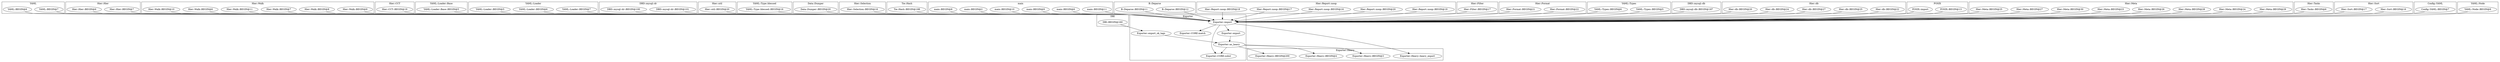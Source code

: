 digraph {
graph [overlap=false]
subgraph cluster_YAML {
	label="YAML";
	"YAML::BEGIN@7";
	"YAML::BEGIN@6";
}
subgraph cluster_Hier_Hier {
	label="Hier::Hier";
	"Hier::Hier::BEGIN@7";
	"Hier::Hier::BEGIN@6";
}
subgraph cluster_Hier_Walk {
	label="Hier::Walk";
	"Hier::Walk::BEGIN@7";
	"Hier::Walk::BEGIN@11";
	"Hier::Walk::BEGIN@6";
	"Hier::Walk::BEGIN@10";
	"Hier::Walk::BEGIN@9";
	"Hier::Walk::BEGIN@8";
}
subgraph cluster_Hier_CCT {
	label="Hier::CCT";
	"Hier::CCT::BEGIN@19";
}
subgraph cluster_YAML_Loader_Base {
	label="YAML::Loader::Base";
	"YAML::Loader::Base::BEGIN@5";
}
subgraph cluster_YAML_Loader {
	label="YAML::Loader";
	"YAML::Loader::BEGIN@5";
	"YAML::Loader::BEGIN@7";
	"YAML::Loader::BEGIN@6";
}
subgraph cluster_DBD_mysql_dr {
	label="DBD::mysql::dr";
	"DBD::mysql::dr::BEGIN@101";
	"DBD::mysql::dr::BEGIN@100";
}
subgraph cluster_DBI {
	label="DBI";
	"DBI::BEGIN@160";
}
subgraph cluster_Hier_util {
	label="Hier::util";
	"Hier::util::BEGIN@20";
}
subgraph cluster_YAML_Type_blessed {
	label="YAML::Type::blessed";
	"YAML::Type::blessed::BEGIN@16";
}
subgraph cluster_Data_Dumper {
	label="Data::Dumper";
	"Data::Dumper::BEGIN@20";
}
subgraph cluster_Hier_Selection {
	label="Hier::Selection";
	"Hier::Selection::BEGIN@16";
}
subgraph cluster_Tie_Hash {
	label="Tie::Hash";
	"Tie::Hash::BEGIN@188";
}
subgraph cluster_main {
	label="main";
	"main::BEGIN@9";
	"main::BEGIN@10";
	"main::BEGIN@2";
	"main::BEGIN@8";
	"main::BEGIN@11";
	"main::BEGIN@6";
}
subgraph cluster_B_Deparse {
	label="B::Deparse";
	"B::Deparse::BEGIN@12";
	"B::Deparse::BEGIN@11";
}
subgraph cluster_Hier_Report_noop {
	label="Hier::Report::noop";
	"Hier::Report::noop::BEGIN@16";
	"Hier::Report::noop::BEGIN@17";
	"Hier::Report::noop::BEGIN@18";
	"Hier::Report::noop::BEGIN@19";
	"Hier::Report::noop::BEGIN@20";
}
subgraph cluster_Hier_Filter {
	label="Hier::Filter";
	"Hier::Filter::BEGIN@17";
}
subgraph cluster_Hier_Format {
	label="Hier::Format";
	"Hier::Format::BEGIN@22";
	"Hier::Format::BEGIN@21";
}
subgraph cluster_YAML_Types {
	label="YAML::Types";
	"YAML::Types::BEGIN@5";
	"YAML::Types::BEGIN@6";
}
subgraph cluster_DBD_mysql_db {
	label="DBD::mysql::db";
	"DBD::mysql::db::BEGIN@187";
}
subgraph cluster_Hier_db {
	label="Hier::db";
	"Hier::db::BEGIN@27";
	"Hier::db::BEGIN@24";
	"Hier::db::BEGIN@20";
	"Hier::db::BEGIN@22";
	"Hier::db::BEGIN@25";
}
subgraph cluster_POSIX {
	label="POSIX";
	"POSIX::BEGIN@13";
	"POSIX::import";
}
subgraph cluster_Hier_Meta {
	label="Hier::Meta";
	"Hier::Meta::BEGIN@28";
	"Hier::Meta::BEGIN@26";
	"Hier::Meta::BEGIN@23";
	"Hier::Meta::BEGIN@30";
	"Hier::Meta::BEGIN@27";
	"Hier::Meta::BEGIN@25";
	"Hier::Meta::BEGIN@29";
	"Hier::Meta::BEGIN@24";
}
subgraph cluster_Hier_Tasks {
	label="Hier::Tasks";
	"Hier::Tasks::BEGIN@6";
}
subgraph cluster_Hier_Sort {
	label="Hier::Sort";
	"Hier::Sort::BEGIN@16";
	"Hier::Sort::BEGIN@17";
}
subgraph cluster_Exporter_Heavy {
	label="Exporter::Heavy";
	"Exporter::Heavy::BEGIN@4";
	"Exporter::Heavy::BEGIN@200";
	"Exporter::Heavy::heavy_export";
	"Exporter::Heavy::BEGIN@3";
}
subgraph cluster_Config_YAML {
	label="Config::YAML";
	"Config::YAML::BEGIN@7";
}
subgraph cluster_Exporter {
	label="Exporter";
	"Exporter::import";
	"Exporter::as_heavy";
	"Exporter::CORE:subst";
	"Exporter::export";
	"Exporter::export_ok_tags";
	"Exporter::CORE:match";
}
subgraph cluster_YAML_Node {
	label="YAML::Node";
	"YAML::Node::BEGIN@6";
}
"Exporter::export" -> "Exporter::as_heavy";
"Exporter::export_ok_tags" -> "Exporter::as_heavy";
"Exporter::import" -> "Exporter::CORE:match";
"DBD::mysql::dr::BEGIN@101" -> "Exporter::import";
"Hier::Meta::BEGIN@24" -> "Exporter::import";
"YAML::Node::BEGIN@6" -> "Exporter::import";
"Hier::Walk::BEGIN@10" -> "Exporter::import";
"YAML::Loader::Base::BEGIN@5" -> "Exporter::import";
"Hier::Report::noop::BEGIN@20" -> "Exporter::import";
"Data::Dumper::BEGIN@20" -> "Exporter::import";
"YAML::BEGIN@7" -> "Exporter::import";
"Hier::Report::noop::BEGIN@16" -> "Exporter::import";
"YAML::Type::blessed::BEGIN@16" -> "Exporter::import";
"Hier::util::BEGIN@20" -> "Exporter::import";
"B::Deparse::BEGIN@12" -> "Exporter::import";
"Hier::Filter::BEGIN@17" -> "Exporter::import";
"POSIX::import" -> "Exporter::import";
"Hier::Walk::BEGIN@9" -> "Exporter::import";
"Hier::Walk::BEGIN@8" -> "Exporter::import";
"Hier::db::BEGIN@27" -> "Exporter::import";
"main::BEGIN@2" -> "Exporter::import";
"POSIX::BEGIN@13" -> "Exporter::import";
"Hier::db::BEGIN@22" -> "Exporter::import";
"Hier::Hier::BEGIN@6" -> "Exporter::import";
"YAML::Loader::BEGIN@6" -> "Exporter::import";
"main::BEGIN@10" -> "Exporter::import";
"Hier::Meta::BEGIN@26" -> "Exporter::import";
"Hier::Sort::BEGIN@16" -> "Exporter::import";
"Hier::Walk::BEGIN@11" -> "Exporter::import";
"Tie::Hash::BEGIN@188" -> "Exporter::import";
"Hier::Report::noop::BEGIN@19" -> "Exporter::import";
"Hier::Tasks::BEGIN@6" -> "Exporter::import";
"Hier::Format::BEGIN@21" -> "Exporter::import";
"main::BEGIN@8" -> "Exporter::import";
"DBD::mysql::dr::BEGIN@100" -> "Exporter::import";
"B::Deparse::BEGIN@11" -> "Exporter::import";
"Config::YAML::BEGIN@7" -> "Exporter::import";
"Hier::Report::noop::BEGIN@18" -> "Exporter::import";
"Hier::Format::BEGIN@22" -> "Exporter::import";
"Hier::Meta::BEGIN@30" -> "Exporter::import";
"YAML::Loader::BEGIN@5" -> "Exporter::import";
"Hier::Meta::BEGIN@25" -> "Exporter::import";
"Hier::Selection::BEGIN@16" -> "Exporter::import";
"Hier::db::BEGIN@24" -> "Exporter::import";
"Hier::Meta::BEGIN@28" -> "Exporter::import";
"YAML::BEGIN@6" -> "Exporter::import";
"DBD::mysql::db::BEGIN@187" -> "Exporter::import";
"Hier::db::BEGIN@25" -> "Exporter::import";
"main::BEGIN@6" -> "Exporter::import";
"Hier::Walk::BEGIN@7" -> "Exporter::import";
"main::BEGIN@9" -> "Exporter::import";
"Hier::Report::noop::BEGIN@17" -> "Exporter::import";
"Hier::Hier::BEGIN@7" -> "Exporter::import";
"Hier::CCT::BEGIN@19" -> "Exporter::import";
"Hier::Meta::BEGIN@23" -> "Exporter::import";
"Hier::db::BEGIN@20" -> "Exporter::import";
"YAML::Types::BEGIN@5" -> "Exporter::import";
"Hier::Walk::BEGIN@6" -> "Exporter::import";
"Hier::Meta::BEGIN@27" -> "Exporter::import";
"Hier::Meta::BEGIN@29" -> "Exporter::import";
"YAML::Loader::BEGIN@7" -> "Exporter::import";
"Hier::Sort::BEGIN@17" -> "Exporter::import";
"YAML::Types::BEGIN@6" -> "Exporter::import";
"main::BEGIN@11" -> "Exporter::import";
"Exporter::import" -> "Exporter::export";
"Exporter::import" -> "Exporter::CORE:subst";
"Exporter::as_heavy" -> "Exporter::CORE:subst";
"Exporter::as_heavy" -> "Exporter::Heavy::BEGIN@4";
"DBI::BEGIN@160" -> "Exporter::export_ok_tags";
"Exporter::import" -> "Exporter::Heavy::heavy_export";
"Exporter::as_heavy" -> "Exporter::Heavy::BEGIN@200";
"Exporter::as_heavy" -> "Exporter::Heavy::BEGIN@3";
}
